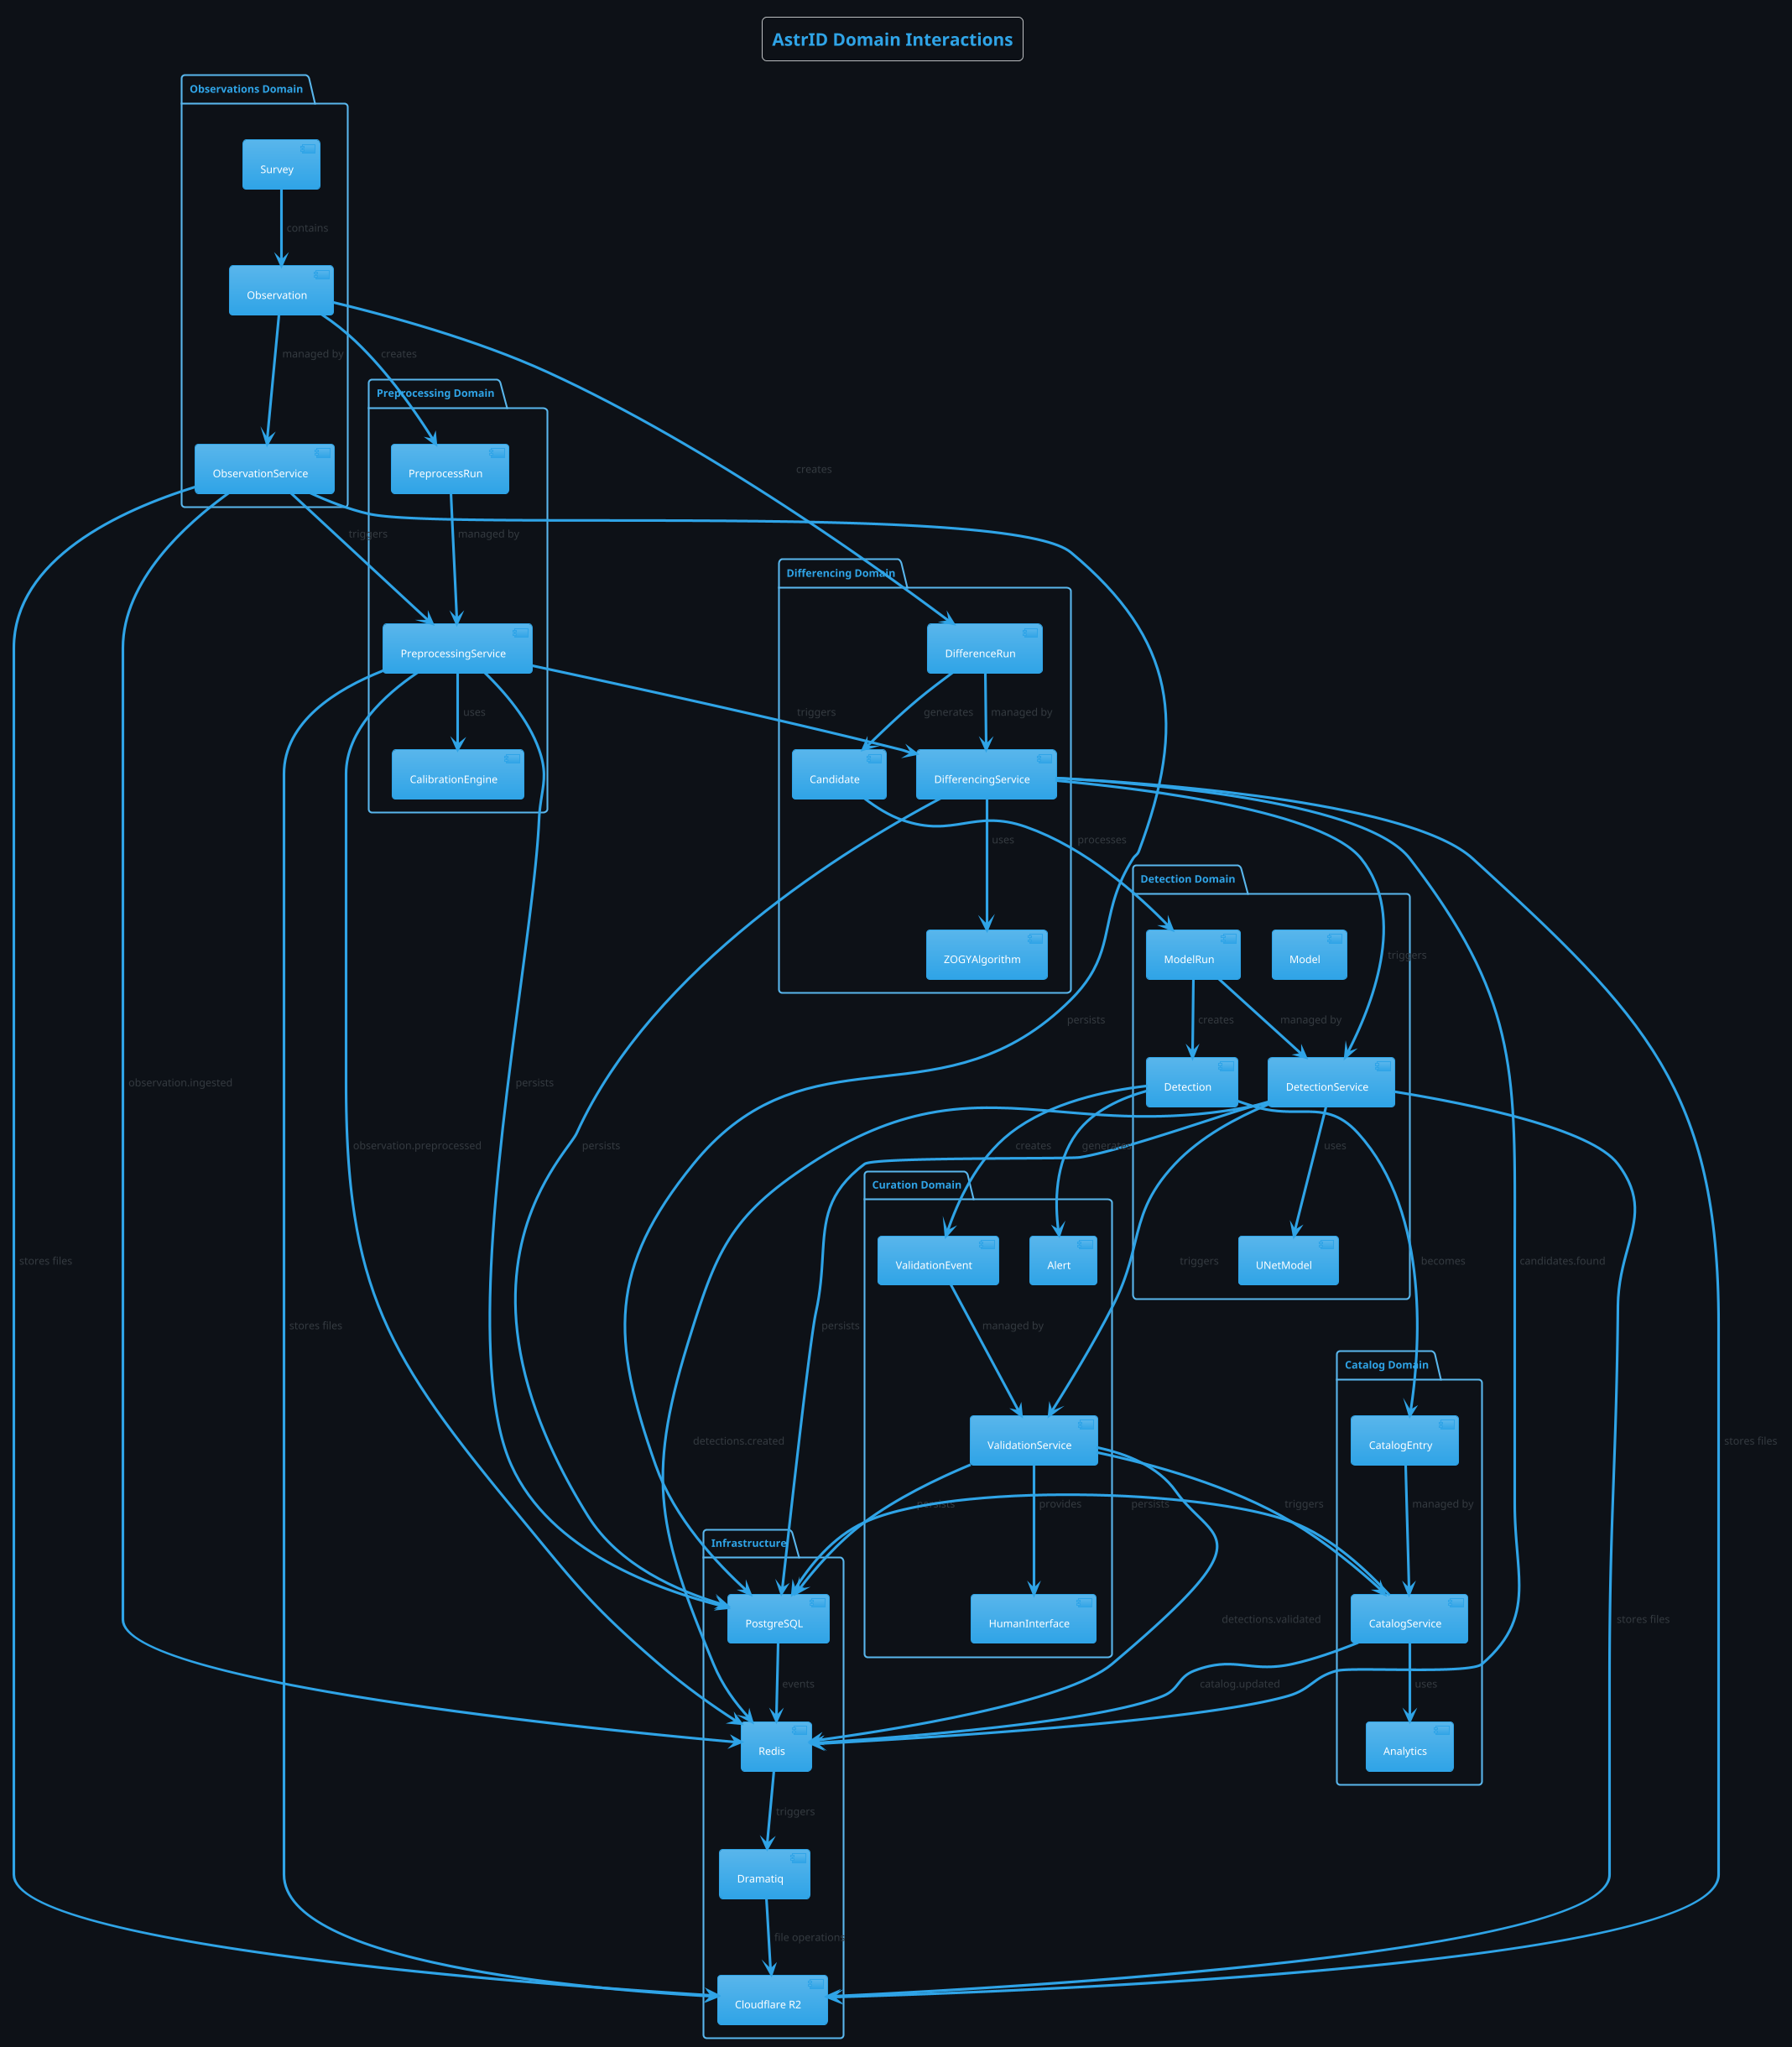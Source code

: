 @startuml AstrID Domain Interactions
!theme cerulean
skinparam backgroundColor #0D1117
skinparam defaultFontName Arial
skinparam defaultFontSize 12

title AstrID Domain Interactions

package "Observations Domain" {
    [Survey] as Survey
    [Observation] as Observation
    [ObservationService] as ObsService
}

package "Preprocessing Domain" {
    [PreprocessRun] as PreprocessRun
    [PreprocessingService] as PreprocessService
    [CalibrationEngine] as CalibrationEngine
}

package "Differencing Domain" {
    [DifferenceRun] as DifferenceRun
    [Candidate] as Candidate
    [DifferencingService] as DiffService
    [ZOGYAlgorithm] as ZOGY
}

package "Detection Domain" {
    [Model] as Model
    [ModelRun] as ModelRun
    [Detection] as Detection
    [DetectionService] as DetectionService
    [UNetModel] as UNet
}

package "Curation Domain" {
    [ValidationEvent] as ValidationEvent
    [Alert] as Alert
    [ValidationService] as ValidationService
    [HumanInterface] as HumanInterface
}

package "Catalog Domain" {
    [CatalogEntry] as CatalogEntry
    [Analytics] as Analytics
    [CatalogService] as CatalogService
}

package "Infrastructure" {
    [PostgreSQL] as DB
    [Cloudflare R2] as R2
    [Redis] as Redis
    [Dramatiq] as Dramatiq
}

' Observation flow
Survey --> Observation : contains
Observation --> ObsService : managed by
ObsService --> PreprocessService : triggers
ObsService --> DB : persists
ObsService --> R2 : stores files

' Preprocessing flow
Observation --> PreprocessRun : creates
PreprocessRun --> PreprocessService : managed by
PreprocessService --> CalibrationEngine : uses
PreprocessService --> DiffService : triggers
PreprocessService --> DB : persists
PreprocessService --> R2 : stores files

' Differencing flow
Observation --> DifferenceRun : creates
DifferenceRun --> Candidate : generates
DifferenceRun --> DiffService : managed by
DiffService --> ZOGY : uses
DiffService --> DetectionService : triggers
DiffService --> DB : persists
DiffService --> R2 : stores files

' Detection flow
Candidate --> ModelRun : processes
ModelRun --> Detection : creates
ModelRun --> DetectionService : managed by
DetectionService --> UNet : uses
DetectionService --> ValidationService : triggers
DetectionService --> DB : persists
DetectionService --> R2 : stores files

' Validation flow
Detection --> ValidationEvent : creates
Detection --> Alert : generates
ValidationEvent --> ValidationService : managed by
ValidationService --> HumanInterface : provides
ValidationService --> CatalogService : triggers
ValidationService --> DB : persists

' Catalog flow
Detection --> CatalogEntry : becomes
CatalogEntry --> CatalogService : managed by
CatalogService --> Analytics : uses
CatalogService --> DB : persists

' Infrastructure connections
DB --> Redis : events
Redis --> Dramatiq : triggers
Dramatiq --> R2 : file operations

' Cross-domain events
ObsService --> Redis : "observation.ingested"
PreprocessService --> Redis : "observation.preprocessed"
DiffService --> Redis : "candidates.found"
DetectionService --> Redis : "detections.created"
ValidationService --> Redis : "detections.validated"
CatalogService --> Redis : "catalog.updated"

@enduml
